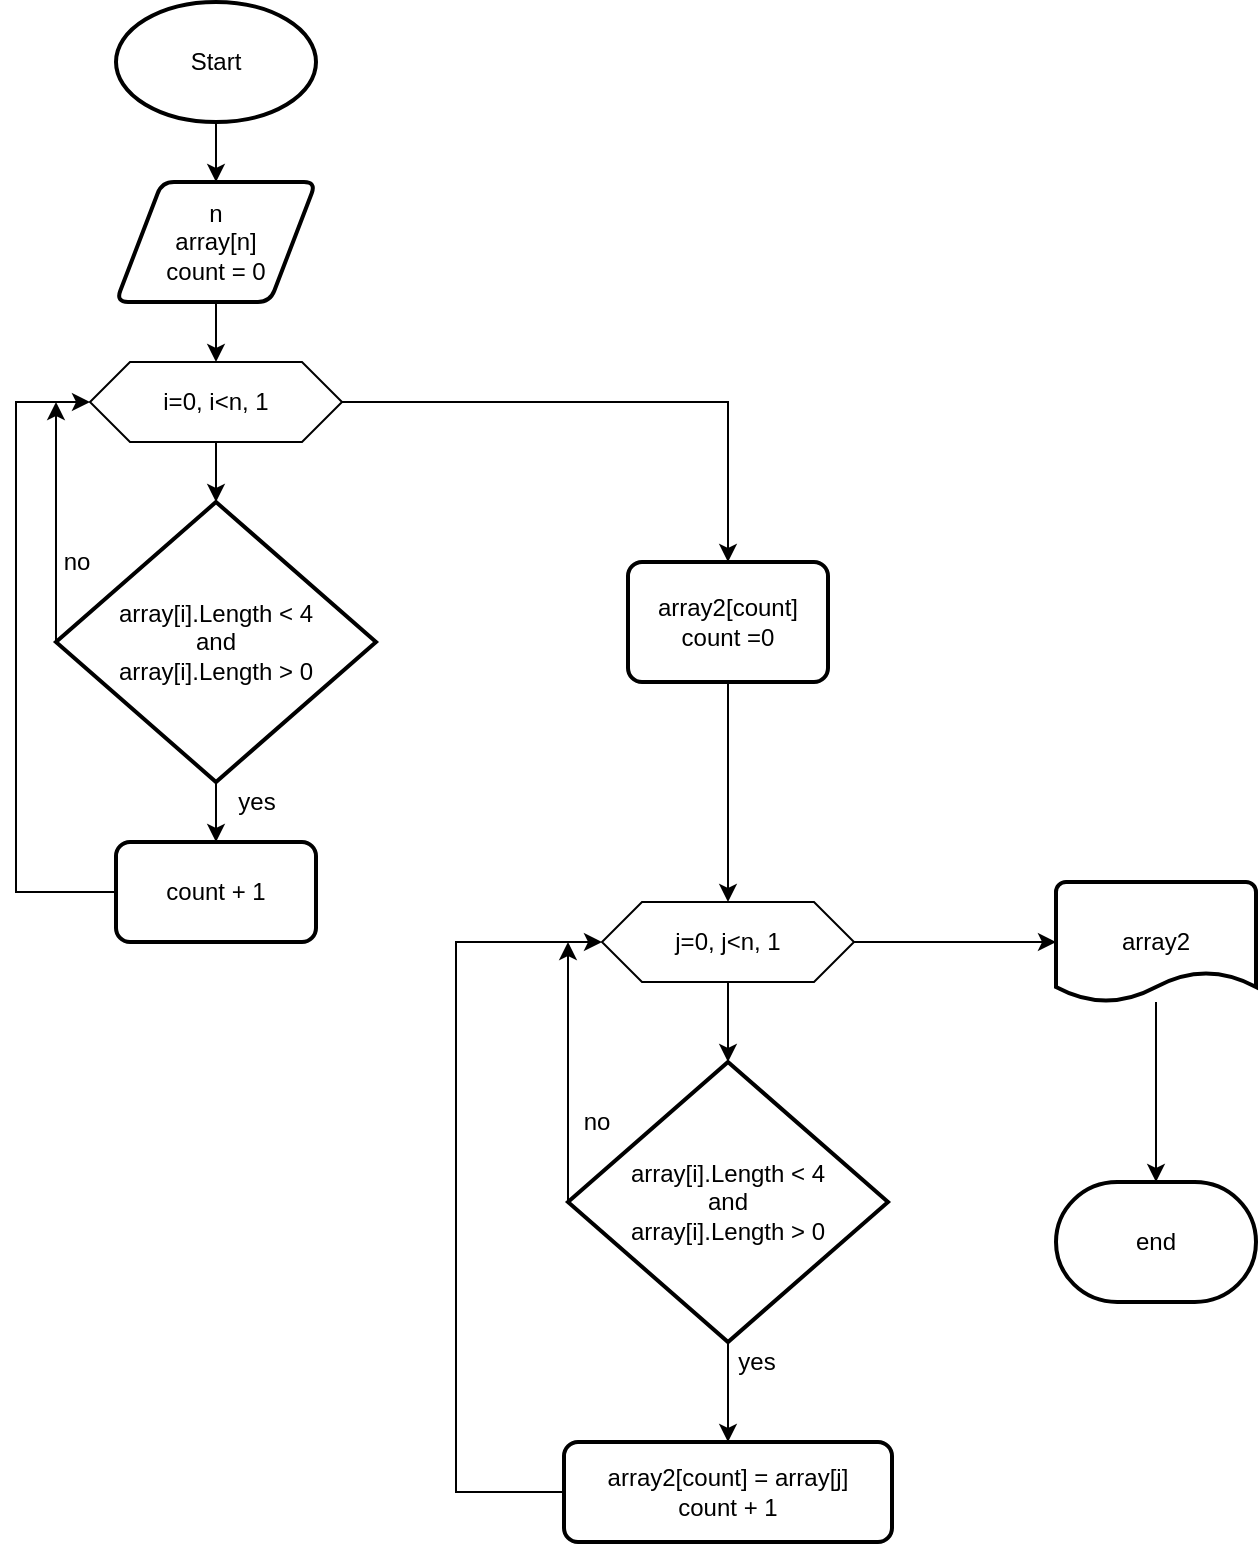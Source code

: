 <mxfile version="20.2.2" type="device"><diagram id="rVGAOhIXkauve6jB8VxW" name="Страница 1"><mxGraphModel dx="1422" dy="804" grid="1" gridSize="10" guides="1" tooltips="1" connect="1" arrows="1" fold="1" page="1" pageScale="1" pageWidth="827" pageHeight="1169" math="0" shadow="0"><root><mxCell id="0"/><mxCell id="1" parent="0"/><mxCell id="ZVYXx0NBVWZpOwZn35gr-13" value="" style="edgeStyle=orthogonalEdgeStyle;rounded=0;orthogonalLoop=1;jettySize=auto;html=1;" edge="1" parent="1" source="ZVYXx0NBVWZpOwZn35gr-1" target="ZVYXx0NBVWZpOwZn35gr-2"><mxGeometry relative="1" as="geometry"/></mxCell><mxCell id="ZVYXx0NBVWZpOwZn35gr-1" value="Start" style="strokeWidth=2;html=1;shape=mxgraph.flowchart.start_1;whiteSpace=wrap;" vertex="1" parent="1"><mxGeometry x="160" y="130" width="100" height="60" as="geometry"/></mxCell><mxCell id="ZVYXx0NBVWZpOwZn35gr-2" value="n&lt;br&gt;array[n]&lt;br&gt;count = 0" style="shape=parallelogram;html=1;strokeWidth=2;perimeter=parallelogramPerimeter;whiteSpace=wrap;rounded=1;arcSize=12;size=0.23;" vertex="1" parent="1"><mxGeometry x="160" y="220" width="100" height="60" as="geometry"/></mxCell><mxCell id="ZVYXx0NBVWZpOwZn35gr-3" value="count + 1" style="rounded=1;whiteSpace=wrap;html=1;absoluteArcSize=1;arcSize=14;strokeWidth=2;" vertex="1" parent="1"><mxGeometry x="160" y="550" width="100" height="50" as="geometry"/></mxCell><mxCell id="ZVYXx0NBVWZpOwZn35gr-4" value="i=0, i&amp;lt;n, 1" style="shape=hexagon;perimeter=hexagonPerimeter2;whiteSpace=wrap;html=1;fixedSize=1;" vertex="1" parent="1"><mxGeometry x="147" y="310" width="126" height="40" as="geometry"/></mxCell><mxCell id="ZVYXx0NBVWZpOwZn35gr-6" value="j=0, j&amp;lt;n, 1" style="shape=hexagon;perimeter=hexagonPerimeter2;whiteSpace=wrap;html=1;fixedSize=1;" vertex="1" parent="1"><mxGeometry x="403" y="580" width="126" height="40" as="geometry"/></mxCell><mxCell id="ZVYXx0NBVWZpOwZn35gr-20" value="" style="edgeStyle=orthogonalEdgeStyle;rounded=0;orthogonalLoop=1;jettySize=auto;html=1;" edge="1" parent="1" source="ZVYXx0NBVWZpOwZn35gr-7" target="ZVYXx0NBVWZpOwZn35gr-3"><mxGeometry relative="1" as="geometry"/></mxCell><mxCell id="ZVYXx0NBVWZpOwZn35gr-7" value="array[i].Length &amp;lt; 4&lt;br&gt;and&lt;br&gt;array[i].Length &amp;gt; 0" style="strokeWidth=2;html=1;shape=mxgraph.flowchart.decision;whiteSpace=wrap;" vertex="1" parent="1"><mxGeometry x="130" y="380" width="160" height="140" as="geometry"/></mxCell><mxCell id="ZVYXx0NBVWZpOwZn35gr-8" value="array2[count]&lt;br&gt;count =0" style="rounded=1;whiteSpace=wrap;html=1;absoluteArcSize=1;arcSize=14;strokeWidth=2;" vertex="1" parent="1"><mxGeometry x="416" y="410" width="100" height="60" as="geometry"/></mxCell><mxCell id="ZVYXx0NBVWZpOwZn35gr-27" value="" style="edgeStyle=orthogonalEdgeStyle;rounded=0;orthogonalLoop=1;jettySize=auto;html=1;" edge="1" parent="1" source="ZVYXx0NBVWZpOwZn35gr-9" target="ZVYXx0NBVWZpOwZn35gr-10"><mxGeometry relative="1" as="geometry"/></mxCell><mxCell id="ZVYXx0NBVWZpOwZn35gr-9" value="array[i].Length &amp;lt; 4&lt;br&gt;and&lt;br&gt;array[i].Length &amp;gt; 0" style="strokeWidth=2;html=1;shape=mxgraph.flowchart.decision;whiteSpace=wrap;" vertex="1" parent="1"><mxGeometry x="386" y="660" width="160" height="140" as="geometry"/></mxCell><mxCell id="ZVYXx0NBVWZpOwZn35gr-10" value="array2[count] = array[j]&lt;br&gt;count + 1" style="rounded=1;whiteSpace=wrap;html=1;absoluteArcSize=1;arcSize=14;strokeWidth=2;" vertex="1" parent="1"><mxGeometry x="384" y="850" width="164" height="50" as="geometry"/></mxCell><mxCell id="ZVYXx0NBVWZpOwZn35gr-33" value="" style="edgeStyle=orthogonalEdgeStyle;rounded=0;orthogonalLoop=1;jettySize=auto;html=1;" edge="1" parent="1" source="ZVYXx0NBVWZpOwZn35gr-11" target="ZVYXx0NBVWZpOwZn35gr-12"><mxGeometry relative="1" as="geometry"/></mxCell><mxCell id="ZVYXx0NBVWZpOwZn35gr-11" value="array2" style="strokeWidth=2;html=1;shape=mxgraph.flowchart.document2;whiteSpace=wrap;size=0.25;" vertex="1" parent="1"><mxGeometry x="630" y="570" width="100" height="60" as="geometry"/></mxCell><mxCell id="ZVYXx0NBVWZpOwZn35gr-12" value="end" style="strokeWidth=2;html=1;shape=mxgraph.flowchart.terminator;whiteSpace=wrap;" vertex="1" parent="1"><mxGeometry x="630" y="720" width="100" height="60" as="geometry"/></mxCell><mxCell id="ZVYXx0NBVWZpOwZn35gr-15" value="" style="endArrow=classic;html=1;rounded=0;exitX=0.5;exitY=1;exitDx=0;exitDy=0;entryX=0.5;entryY=0;entryDx=0;entryDy=0;" edge="1" parent="1" source="ZVYXx0NBVWZpOwZn35gr-2" target="ZVYXx0NBVWZpOwZn35gr-4"><mxGeometry width="50" height="50" relative="1" as="geometry"><mxPoint x="450" y="390" as="sourcePoint"/><mxPoint x="500" y="340" as="targetPoint"/></mxGeometry></mxCell><mxCell id="ZVYXx0NBVWZpOwZn35gr-16" value="" style="endArrow=classic;html=1;rounded=0;exitX=0.5;exitY=1;exitDx=0;exitDy=0;entryX=0.5;entryY=0;entryDx=0;entryDy=0;entryPerimeter=0;" edge="1" parent="1" source="ZVYXx0NBVWZpOwZn35gr-4" target="ZVYXx0NBVWZpOwZn35gr-7"><mxGeometry width="50" height="50" relative="1" as="geometry"><mxPoint x="450" y="390" as="sourcePoint"/><mxPoint x="500" y="340" as="targetPoint"/></mxGeometry></mxCell><mxCell id="ZVYXx0NBVWZpOwZn35gr-18" value="" style="endArrow=classic;html=1;rounded=0;exitX=1;exitY=0.5;exitDx=0;exitDy=0;entryX=0.5;entryY=0;entryDx=0;entryDy=0;" edge="1" parent="1" source="ZVYXx0NBVWZpOwZn35gr-4" target="ZVYXx0NBVWZpOwZn35gr-8"><mxGeometry width="50" height="50" relative="1" as="geometry"><mxPoint x="450" y="390" as="sourcePoint"/><mxPoint x="500" y="340" as="targetPoint"/><Array as="points"><mxPoint x="466" y="330"/></Array></mxGeometry></mxCell><mxCell id="ZVYXx0NBVWZpOwZn35gr-21" value="" style="endArrow=classic;html=1;rounded=0;exitX=0;exitY=0.5;exitDx=0;exitDy=0;entryX=0;entryY=0.5;entryDx=0;entryDy=0;" edge="1" parent="1" source="ZVYXx0NBVWZpOwZn35gr-3" target="ZVYXx0NBVWZpOwZn35gr-4"><mxGeometry width="50" height="50" relative="1" as="geometry"><mxPoint x="450" y="390" as="sourcePoint"/><mxPoint x="500" y="340" as="targetPoint"/><Array as="points"><mxPoint x="110" y="575"/><mxPoint x="110" y="330"/></Array></mxGeometry></mxCell><mxCell id="ZVYXx0NBVWZpOwZn35gr-22" value="yes" style="text;html=1;align=center;verticalAlign=middle;resizable=0;points=[];autosize=1;strokeColor=none;fillColor=none;" vertex="1" parent="1"><mxGeometry x="210" y="515" width="40" height="30" as="geometry"/></mxCell><mxCell id="ZVYXx0NBVWZpOwZn35gr-23" value="" style="endArrow=classic;html=1;rounded=0;exitX=0;exitY=0.5;exitDx=0;exitDy=0;exitPerimeter=0;" edge="1" parent="1" source="ZVYXx0NBVWZpOwZn35gr-7"><mxGeometry width="50" height="50" relative="1" as="geometry"><mxPoint x="450" y="390" as="sourcePoint"/><mxPoint x="130" y="330" as="targetPoint"/></mxGeometry></mxCell><mxCell id="ZVYXx0NBVWZpOwZn35gr-24" value="no" style="text;html=1;align=center;verticalAlign=middle;resizable=0;points=[];autosize=1;strokeColor=none;fillColor=none;" vertex="1" parent="1"><mxGeometry x="120" y="395" width="40" height="30" as="geometry"/></mxCell><mxCell id="ZVYXx0NBVWZpOwZn35gr-25" value="" style="endArrow=classic;html=1;rounded=0;exitX=0.5;exitY=1;exitDx=0;exitDy=0;entryX=0.5;entryY=0;entryDx=0;entryDy=0;" edge="1" parent="1" source="ZVYXx0NBVWZpOwZn35gr-8" target="ZVYXx0NBVWZpOwZn35gr-6"><mxGeometry width="50" height="50" relative="1" as="geometry"><mxPoint x="450" y="390" as="sourcePoint"/><mxPoint x="500" y="340" as="targetPoint"/></mxGeometry></mxCell><mxCell id="ZVYXx0NBVWZpOwZn35gr-26" value="" style="endArrow=classic;html=1;rounded=0;exitX=0.5;exitY=1;exitDx=0;exitDy=0;entryX=0.5;entryY=0;entryDx=0;entryDy=0;entryPerimeter=0;" edge="1" parent="1" source="ZVYXx0NBVWZpOwZn35gr-6" target="ZVYXx0NBVWZpOwZn35gr-9"><mxGeometry width="50" height="50" relative="1" as="geometry"><mxPoint x="450" y="590" as="sourcePoint"/><mxPoint x="500" y="540" as="targetPoint"/></mxGeometry></mxCell><mxCell id="ZVYXx0NBVWZpOwZn35gr-28" value="" style="endArrow=classic;html=1;rounded=0;exitX=0;exitY=0.5;exitDx=0;exitDy=0;entryX=0;entryY=0.5;entryDx=0;entryDy=0;" edge="1" parent="1" source="ZVYXx0NBVWZpOwZn35gr-10" target="ZVYXx0NBVWZpOwZn35gr-6"><mxGeometry width="50" height="50" relative="1" as="geometry"><mxPoint x="450" y="690" as="sourcePoint"/><mxPoint x="500" y="640" as="targetPoint"/><Array as="points"><mxPoint x="330" y="875"/><mxPoint x="330" y="600"/></Array></mxGeometry></mxCell><mxCell id="ZVYXx0NBVWZpOwZn35gr-29" value="yes" style="text;html=1;align=center;verticalAlign=middle;resizable=0;points=[];autosize=1;strokeColor=none;fillColor=none;" vertex="1" parent="1"><mxGeometry x="460" y="795" width="40" height="30" as="geometry"/></mxCell><mxCell id="ZVYXx0NBVWZpOwZn35gr-30" value="" style="endArrow=classic;html=1;rounded=0;exitX=0;exitY=0.5;exitDx=0;exitDy=0;exitPerimeter=0;" edge="1" parent="1" source="ZVYXx0NBVWZpOwZn35gr-9"><mxGeometry width="50" height="50" relative="1" as="geometry"><mxPoint x="450" y="690" as="sourcePoint"/><mxPoint x="386" y="600" as="targetPoint"/></mxGeometry></mxCell><mxCell id="ZVYXx0NBVWZpOwZn35gr-31" value="no" style="text;html=1;align=center;verticalAlign=middle;resizable=0;points=[];autosize=1;strokeColor=none;fillColor=none;" vertex="1" parent="1"><mxGeometry x="380" y="675" width="40" height="30" as="geometry"/></mxCell><mxCell id="ZVYXx0NBVWZpOwZn35gr-32" value="" style="endArrow=classic;html=1;rounded=0;exitX=1;exitY=0.5;exitDx=0;exitDy=0;entryX=0;entryY=0.5;entryDx=0;entryDy=0;entryPerimeter=0;" edge="1" parent="1" source="ZVYXx0NBVWZpOwZn35gr-6" target="ZVYXx0NBVWZpOwZn35gr-11"><mxGeometry width="50" height="50" relative="1" as="geometry"><mxPoint x="450" y="690" as="sourcePoint"/><mxPoint x="500" y="640" as="targetPoint"/></mxGeometry></mxCell></root></mxGraphModel></diagram></mxfile>